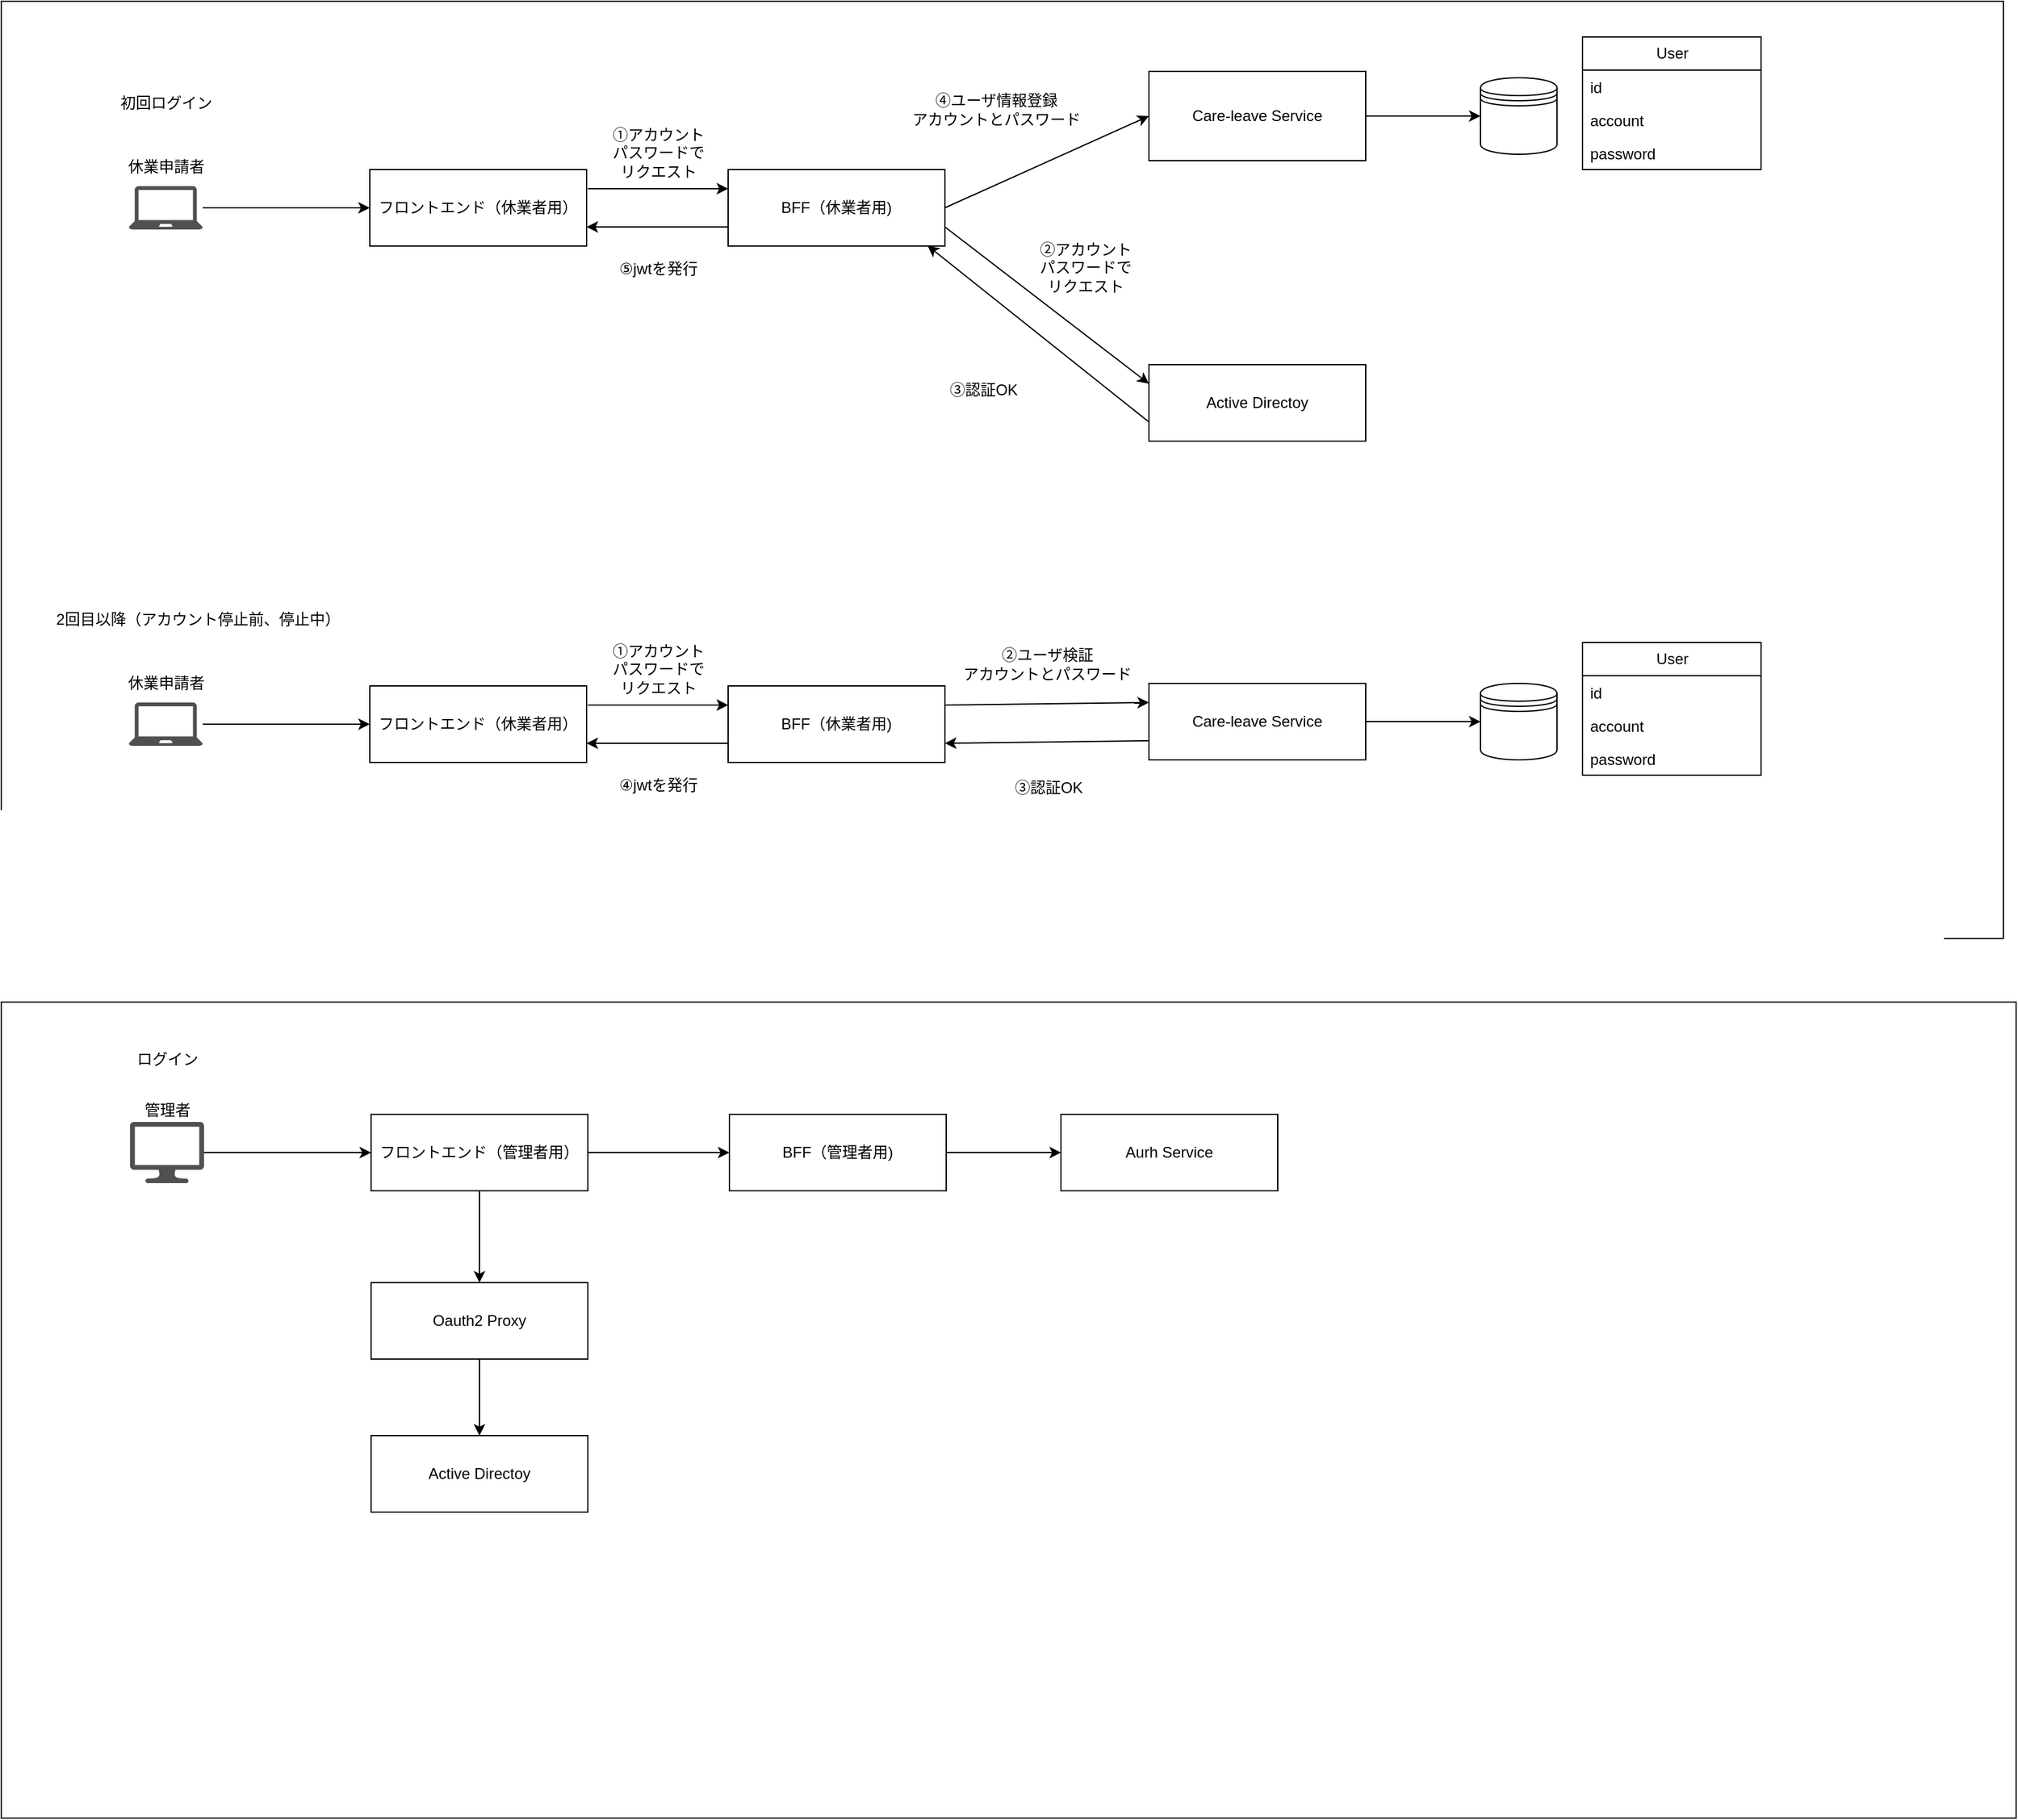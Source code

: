 <mxfile>
    <diagram id="lluRbeooMKqG_f0HDkos" name="ページ1">
        <mxGraphModel dx="2173" dy="1010" grid="1" gridSize="10" guides="1" tooltips="1" connect="1" arrows="1" fold="1" page="1" pageScale="1" pageWidth="827" pageHeight="1169" math="0" shadow="0">
            <root>
                <mxCell id="0"/>
                <mxCell id="1" parent="0"/>
                <mxCell id="125" value="" style="rounded=0;whiteSpace=wrap;html=1;" vertex="1" parent="1">
                    <mxGeometry x="40" y="820" width="1580" height="640" as="geometry"/>
                </mxCell>
                <mxCell id="124" value="" style="rounded=0;whiteSpace=wrap;html=1;" vertex="1" parent="1">
                    <mxGeometry x="40" y="35" width="1570" height="735" as="geometry"/>
                </mxCell>
                <mxCell id="25" style="edgeStyle=none;html=1;entryX=0;entryY=0.5;entryDx=0;entryDy=0;" edge="1" parent="1" source="5" target="10">
                    <mxGeometry relative="1" as="geometry"/>
                </mxCell>
                <mxCell id="5" value="" style="sketch=0;pointerEvents=1;shadow=0;dashed=0;html=1;strokeColor=none;fillColor=#505050;labelPosition=center;verticalLabelPosition=bottom;verticalAlign=top;outlineConnect=0;align=center;shape=mxgraph.office.devices.laptop;" vertex="1" parent="1">
                    <mxGeometry x="140" y="180" width="58" height="34" as="geometry"/>
                </mxCell>
                <mxCell id="7" value="休業申請者" style="text;html=1;align=center;verticalAlign=middle;resizable=0;points=[];autosize=1;strokeColor=none;fillColor=none;" vertex="1" parent="1">
                    <mxGeometry x="129" y="150" width="80" height="30" as="geometry"/>
                </mxCell>
                <mxCell id="24" style="edgeStyle=none;html=1;" edge="1" parent="1" source="8" target="20">
                    <mxGeometry relative="1" as="geometry"/>
                </mxCell>
                <mxCell id="8" value="" style="sketch=0;pointerEvents=1;shadow=0;dashed=0;html=1;strokeColor=none;fillColor=#505050;labelPosition=center;verticalLabelPosition=bottom;verticalAlign=top;outlineConnect=0;align=center;shape=mxgraph.office.devices.lcd_monitor;" vertex="1" parent="1">
                    <mxGeometry x="141" y="914" width="58" height="48" as="geometry"/>
                </mxCell>
                <mxCell id="9" value="管理者" style="text;html=1;align=center;verticalAlign=middle;resizable=0;points=[];autosize=1;strokeColor=none;fillColor=none;" vertex="1" parent="1">
                    <mxGeometry x="140" y="890" width="60" height="30" as="geometry"/>
                </mxCell>
                <mxCell id="27" style="edgeStyle=none;html=1;entryX=0;entryY=0.25;entryDx=0;entryDy=0;" edge="1" parent="1" target="26">
                    <mxGeometry relative="1" as="geometry">
                        <mxPoint x="500" y="182" as="sourcePoint"/>
                        <mxPoint x="610" y="197" as="targetPoint"/>
                    </mxGeometry>
                </mxCell>
                <mxCell id="10" value="フロントエンド（休業者用）" style="rounded=0;whiteSpace=wrap;html=1;" vertex="1" parent="1">
                    <mxGeometry x="329" y="167" width="170" height="60" as="geometry"/>
                </mxCell>
                <mxCell id="15" style="edgeStyle=none;html=1;entryX=0.5;entryY=0;entryDx=0;entryDy=0;" edge="1" parent="1" target="12">
                    <mxGeometry relative="1" as="geometry">
                        <mxPoint x="415" y="968" as="sourcePoint"/>
                    </mxGeometry>
                </mxCell>
                <mxCell id="17" style="edgeStyle=none;html=1;entryX=0.5;entryY=0;entryDx=0;entryDy=0;" edge="1" parent="1" source="12" target="13">
                    <mxGeometry relative="1" as="geometry"/>
                </mxCell>
                <mxCell id="12" value="Oauth2 Proxy" style="rounded=0;whiteSpace=wrap;html=1;" vertex="1" parent="1">
                    <mxGeometry x="330" y="1040" width="170" height="60" as="geometry"/>
                </mxCell>
                <mxCell id="13" value="Active Directoy" style="rounded=0;whiteSpace=wrap;html=1;" vertex="1" parent="1">
                    <mxGeometry x="330" y="1160" width="170" height="60" as="geometry"/>
                </mxCell>
                <mxCell id="23" style="edgeStyle=none;html=1;entryX=0;entryY=0.5;entryDx=0;entryDy=0;" edge="1" parent="1" source="19" target="21">
                    <mxGeometry relative="1" as="geometry"/>
                </mxCell>
                <mxCell id="19" value="BFF（管理者用)" style="rounded=0;whiteSpace=wrap;html=1;" vertex="1" parent="1">
                    <mxGeometry x="611" y="908" width="170" height="60" as="geometry"/>
                </mxCell>
                <mxCell id="22" style="edgeStyle=none;html=1;entryX=0;entryY=0.5;entryDx=0;entryDy=0;" edge="1" parent="1" source="20" target="19">
                    <mxGeometry relative="1" as="geometry"/>
                </mxCell>
                <mxCell id="20" value="フロントエンド（管理者用）" style="rounded=0;whiteSpace=wrap;html=1;" vertex="1" parent="1">
                    <mxGeometry x="330" y="908" width="170" height="60" as="geometry"/>
                </mxCell>
                <mxCell id="21" value="Aurh Service" style="rounded=0;whiteSpace=wrap;html=1;" vertex="1" parent="1">
                    <mxGeometry x="871" y="908" width="170" height="60" as="geometry"/>
                </mxCell>
                <mxCell id="32" style="edgeStyle=none;html=1;entryX=0;entryY=0.5;entryDx=0;entryDy=0;" edge="1" parent="1" target="29">
                    <mxGeometry relative="1" as="geometry">
                        <mxPoint x="780" y="197" as="sourcePoint"/>
                    </mxGeometry>
                </mxCell>
                <mxCell id="34" style="edgeStyle=none;html=1;exitX=1;exitY=0.75;exitDx=0;exitDy=0;entryX=0;entryY=0.25;entryDx=0;entryDy=0;" edge="1" parent="1" source="26" target="28">
                    <mxGeometry relative="1" as="geometry">
                        <mxPoint x="940" y="350" as="targetPoint"/>
                    </mxGeometry>
                </mxCell>
                <mxCell id="44" style="edgeStyle=none;html=1;exitX=0;exitY=0.75;exitDx=0;exitDy=0;entryX=1;entryY=0.75;entryDx=0;entryDy=0;" edge="1" parent="1" source="26" target="10">
                    <mxGeometry relative="1" as="geometry"/>
                </mxCell>
                <mxCell id="26" value="BFF（休業者用)" style="rounded=0;whiteSpace=wrap;html=1;" vertex="1" parent="1">
                    <mxGeometry x="610" y="167" width="170" height="60" as="geometry"/>
                </mxCell>
                <mxCell id="43" style="edgeStyle=none;html=1;entryX=0.92;entryY=0.994;entryDx=0;entryDy=0;exitX=0;exitY=0.75;exitDx=0;exitDy=0;entryPerimeter=0;" edge="1" parent="1" source="28" target="26">
                    <mxGeometry relative="1" as="geometry"/>
                </mxCell>
                <mxCell id="28" value="Active Directoy" style="rounded=0;whiteSpace=wrap;html=1;" vertex="1" parent="1">
                    <mxGeometry x="940" y="320" width="170" height="60" as="geometry"/>
                </mxCell>
                <mxCell id="31" style="edgeStyle=none;html=1;exitX=1;exitY=0.5;exitDx=0;exitDy=0;entryX=0;entryY=0.5;entryDx=0;entryDy=0;" edge="1" parent="1" source="29" target="30">
                    <mxGeometry relative="1" as="geometry"/>
                </mxCell>
                <mxCell id="29" value="Care-leave Service" style="rounded=0;whiteSpace=wrap;html=1;" vertex="1" parent="1">
                    <mxGeometry x="940" y="90" width="170" height="70" as="geometry"/>
                </mxCell>
                <mxCell id="30" value="" style="shape=datastore;whiteSpace=wrap;html=1;" vertex="1" parent="1">
                    <mxGeometry x="1200" y="95" width="60" height="60" as="geometry"/>
                </mxCell>
                <mxCell id="35" value="User" style="swimlane;fontStyle=0;childLayout=stackLayout;horizontal=1;startSize=26;fillColor=none;horizontalStack=0;resizeParent=1;resizeParentMax=0;resizeLast=0;collapsible=1;marginBottom=0;html=1;" vertex="1" parent="1">
                    <mxGeometry x="1280" y="63" width="140" height="104" as="geometry"/>
                </mxCell>
                <mxCell id="36" value="id" style="text;strokeColor=none;fillColor=none;align=left;verticalAlign=top;spacingLeft=4;spacingRight=4;overflow=hidden;rotatable=0;points=[[0,0.5],[1,0.5]];portConstraint=eastwest;whiteSpace=wrap;html=1;" vertex="1" parent="35">
                    <mxGeometry y="26" width="140" height="26" as="geometry"/>
                </mxCell>
                <mxCell id="37" value="account" style="text;strokeColor=none;fillColor=none;align=left;verticalAlign=top;spacingLeft=4;spacingRight=4;overflow=hidden;rotatable=0;points=[[0,0.5],[1,0.5]];portConstraint=eastwest;whiteSpace=wrap;html=1;" vertex="1" parent="35">
                    <mxGeometry y="52" width="140" height="26" as="geometry"/>
                </mxCell>
                <mxCell id="38" value="password" style="text;strokeColor=none;fillColor=none;align=left;verticalAlign=top;spacingLeft=4;spacingRight=4;overflow=hidden;rotatable=0;points=[[0,0.5],[1,0.5]];portConstraint=eastwest;whiteSpace=wrap;html=1;" vertex="1" parent="35">
                    <mxGeometry y="78" width="140" height="26" as="geometry"/>
                </mxCell>
                <mxCell id="39" value="初回ログイン" style="text;html=1;align=center;verticalAlign=middle;resizable=0;points=[];autosize=1;strokeColor=none;fillColor=none;" vertex="1" parent="1">
                    <mxGeometry x="124" y="100" width="90" height="30" as="geometry"/>
                </mxCell>
                <mxCell id="40" value="①アカウント&lt;br&gt;パスワードで&lt;br&gt;リクエスト" style="text;html=1;align=center;verticalAlign=middle;resizable=0;points=[];autosize=1;strokeColor=none;fillColor=none;" vertex="1" parent="1">
                    <mxGeometry x="505" y="124" width="100" height="60" as="geometry"/>
                </mxCell>
                <mxCell id="41" value="②アカウント&lt;br&gt;パスワードで&lt;br&gt;リクエスト" style="text;html=1;align=center;verticalAlign=middle;resizable=0;points=[];autosize=1;strokeColor=none;fillColor=none;" vertex="1" parent="1">
                    <mxGeometry x="840" y="214" width="100" height="60" as="geometry"/>
                </mxCell>
                <mxCell id="42" value="③認証OK" style="text;html=1;align=center;verticalAlign=middle;resizable=0;points=[];autosize=1;strokeColor=none;fillColor=none;" vertex="1" parent="1">
                    <mxGeometry x="770" y="325" width="80" height="30" as="geometry"/>
                </mxCell>
                <mxCell id="45" value="⑤jwtを発行" style="text;html=1;align=center;verticalAlign=middle;resizable=0;points=[];autosize=1;strokeColor=none;fillColor=none;" vertex="1" parent="1">
                    <mxGeometry x="510" y="230" width="90" height="30" as="geometry"/>
                </mxCell>
                <mxCell id="46" value="④ユーザ情報登録&lt;br&gt;アカウントとパスワード" style="text;html=1;align=center;verticalAlign=middle;resizable=0;points=[];autosize=1;strokeColor=none;fillColor=none;" vertex="1" parent="1">
                    <mxGeometry x="740" y="100" width="160" height="40" as="geometry"/>
                </mxCell>
                <mxCell id="96" style="edgeStyle=none;html=1;entryX=0;entryY=0.5;entryDx=0;entryDy=0;" edge="1" parent="1" source="97" target="100">
                    <mxGeometry relative="1" as="geometry"/>
                </mxCell>
                <mxCell id="97" value="" style="sketch=0;pointerEvents=1;shadow=0;dashed=0;html=1;strokeColor=none;fillColor=#505050;labelPosition=center;verticalLabelPosition=bottom;verticalAlign=top;outlineConnect=0;align=center;shape=mxgraph.office.devices.laptop;" vertex="1" parent="1">
                    <mxGeometry x="140" y="585" width="58" height="34" as="geometry"/>
                </mxCell>
                <mxCell id="98" value="休業申請者" style="text;html=1;align=center;verticalAlign=middle;resizable=0;points=[];autosize=1;strokeColor=none;fillColor=none;" vertex="1" parent="1">
                    <mxGeometry x="129" y="555" width="80" height="30" as="geometry"/>
                </mxCell>
                <mxCell id="99" style="edgeStyle=none;html=1;entryX=0;entryY=0.25;entryDx=0;entryDy=0;" edge="1" parent="1" target="104">
                    <mxGeometry relative="1" as="geometry">
                        <mxPoint x="500" y="587" as="sourcePoint"/>
                        <mxPoint x="610" y="602" as="targetPoint"/>
                    </mxGeometry>
                </mxCell>
                <mxCell id="100" value="フロントエンド（休業者用）" style="rounded=0;whiteSpace=wrap;html=1;" vertex="1" parent="1">
                    <mxGeometry x="329" y="572" width="170" height="60" as="geometry"/>
                </mxCell>
                <mxCell id="101" style="edgeStyle=none;html=1;entryX=0;entryY=0.25;entryDx=0;entryDy=0;exitX=1;exitY=0.25;exitDx=0;exitDy=0;" edge="1" parent="1" target="108" source="104">
                    <mxGeometry relative="1" as="geometry">
                        <mxPoint x="780" y="669" as="sourcePoint"/>
                    </mxGeometry>
                </mxCell>
                <mxCell id="103" style="edgeStyle=none;html=1;exitX=0;exitY=0.75;exitDx=0;exitDy=0;entryX=1;entryY=0.75;entryDx=0;entryDy=0;" edge="1" parent="1" source="104" target="100">
                    <mxGeometry relative="1" as="geometry"/>
                </mxCell>
                <mxCell id="104" value="BFF（休業者用)" style="rounded=0;whiteSpace=wrap;html=1;" vertex="1" parent="1">
                    <mxGeometry x="610" y="572" width="170" height="60" as="geometry"/>
                </mxCell>
                <mxCell id="107" style="edgeStyle=none;html=1;exitX=1;exitY=0.5;exitDx=0;exitDy=0;entryX=0;entryY=0.5;entryDx=0;entryDy=0;" edge="1" parent="1" source="108" target="109">
                    <mxGeometry relative="1" as="geometry"/>
                </mxCell>
                <mxCell id="126" style="edgeStyle=none;html=1;exitX=0;exitY=0.75;exitDx=0;exitDy=0;entryX=1;entryY=0.75;entryDx=0;entryDy=0;" edge="1" parent="1" source="108" target="104">
                    <mxGeometry relative="1" as="geometry"/>
                </mxCell>
                <mxCell id="108" value="Care-leave Service" style="rounded=0;whiteSpace=wrap;html=1;" vertex="1" parent="1">
                    <mxGeometry x="940" y="570" width="170" height="60" as="geometry"/>
                </mxCell>
                <mxCell id="109" value="" style="shape=datastore;whiteSpace=wrap;html=1;" vertex="1" parent="1">
                    <mxGeometry x="1200" y="570" width="60" height="60" as="geometry"/>
                </mxCell>
                <mxCell id="110" value="User" style="swimlane;fontStyle=0;childLayout=stackLayout;horizontal=1;startSize=26;fillColor=none;horizontalStack=0;resizeParent=1;resizeParentMax=0;resizeLast=0;collapsible=1;marginBottom=0;html=1;" vertex="1" parent="1">
                    <mxGeometry x="1280" y="538" width="140" height="104" as="geometry"/>
                </mxCell>
                <mxCell id="111" value="id" style="text;strokeColor=none;fillColor=none;align=left;verticalAlign=top;spacingLeft=4;spacingRight=4;overflow=hidden;rotatable=0;points=[[0,0.5],[1,0.5]];portConstraint=eastwest;whiteSpace=wrap;html=1;" vertex="1" parent="110">
                    <mxGeometry y="26" width="140" height="26" as="geometry"/>
                </mxCell>
                <mxCell id="112" value="account" style="text;strokeColor=none;fillColor=none;align=left;verticalAlign=top;spacingLeft=4;spacingRight=4;overflow=hidden;rotatable=0;points=[[0,0.5],[1,0.5]];portConstraint=eastwest;whiteSpace=wrap;html=1;" vertex="1" parent="110">
                    <mxGeometry y="52" width="140" height="26" as="geometry"/>
                </mxCell>
                <mxCell id="113" value="password" style="text;strokeColor=none;fillColor=none;align=left;verticalAlign=top;spacingLeft=4;spacingRight=4;overflow=hidden;rotatable=0;points=[[0,0.5],[1,0.5]];portConstraint=eastwest;whiteSpace=wrap;html=1;" vertex="1" parent="110">
                    <mxGeometry y="78" width="140" height="26" as="geometry"/>
                </mxCell>
                <mxCell id="114" value="①アカウント&lt;br&gt;パスワードで&lt;br&gt;リクエスト" style="text;html=1;align=center;verticalAlign=middle;resizable=0;points=[];autosize=1;strokeColor=none;fillColor=none;" vertex="1" parent="1">
                    <mxGeometry x="505" y="529" width="100" height="60" as="geometry"/>
                </mxCell>
                <mxCell id="117" value="④jwtを発行" style="text;html=1;align=center;verticalAlign=middle;resizable=0;points=[];autosize=1;strokeColor=none;fillColor=none;" vertex="1" parent="1">
                    <mxGeometry x="510" y="635" width="90" height="30" as="geometry"/>
                </mxCell>
                <mxCell id="118" value="②ユーザ検証&lt;br&gt;アカウントとパスワード" style="text;html=1;align=center;verticalAlign=middle;resizable=0;points=[];autosize=1;strokeColor=none;fillColor=none;" vertex="1" parent="1">
                    <mxGeometry x="780" y="535" width="160" height="40" as="geometry"/>
                </mxCell>
                <mxCell id="121" value="2回目以降（アカウント停止前、停止中）" style="text;html=1;align=center;verticalAlign=middle;resizable=0;points=[];autosize=1;strokeColor=none;fillColor=none;" vertex="1" parent="1">
                    <mxGeometry x="69" y="505" width="250" height="30" as="geometry"/>
                </mxCell>
                <mxCell id="123" value="ログイン" style="text;html=1;align=center;verticalAlign=middle;resizable=0;points=[];autosize=1;strokeColor=none;fillColor=none;" vertex="1" parent="1">
                    <mxGeometry x="135" y="850" width="70" height="30" as="geometry"/>
                </mxCell>
                <mxCell id="127" value="③認証OK" style="text;html=1;align=center;verticalAlign=middle;resizable=0;points=[];autosize=1;strokeColor=none;fillColor=none;" vertex="1" parent="1">
                    <mxGeometry x="821" y="637" width="80" height="30" as="geometry"/>
                </mxCell>
            </root>
        </mxGraphModel>
    </diagram>
</mxfile>